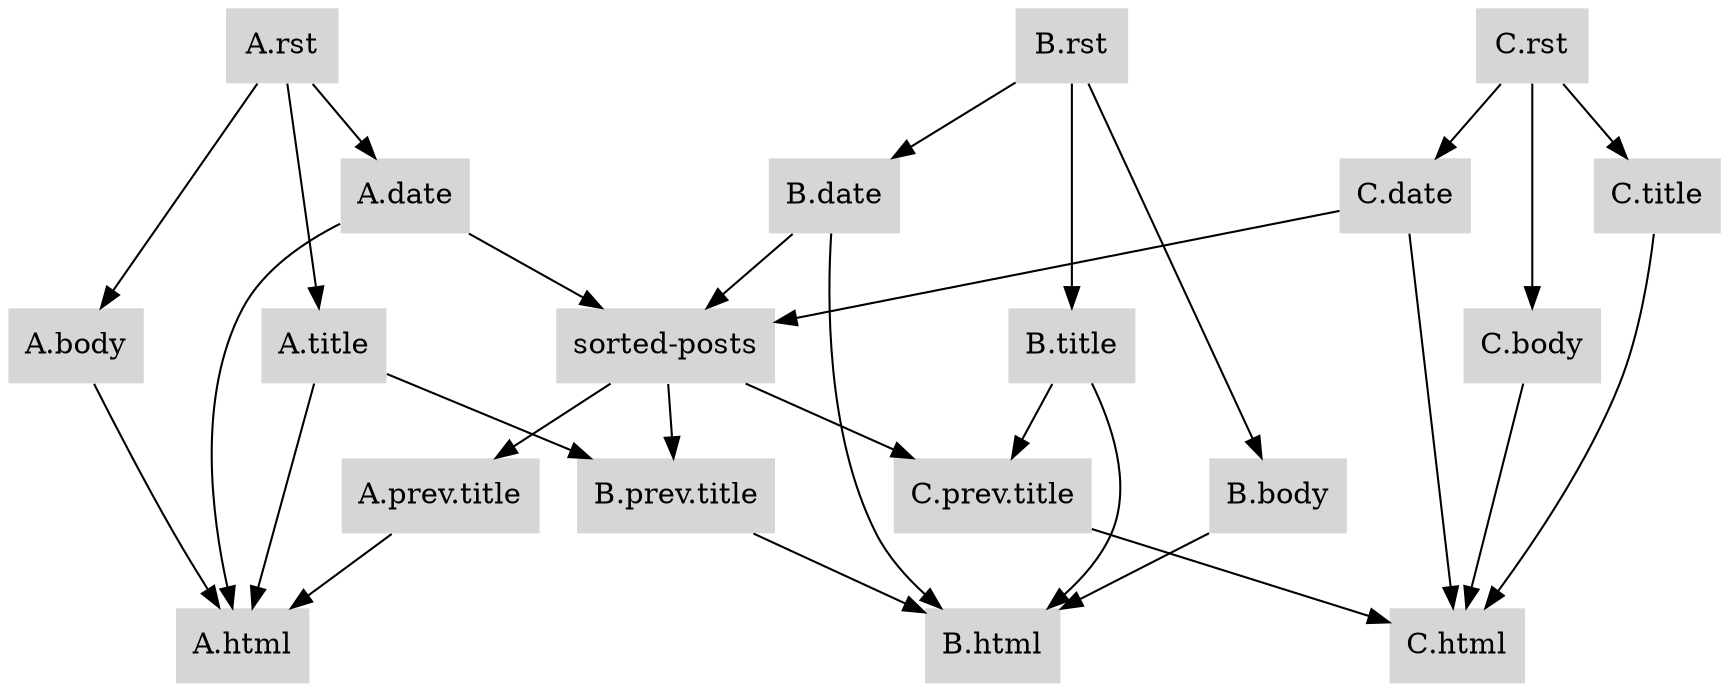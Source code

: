 digraph { node [shape=rect penwidth=0 style=filled fillcolor="#d6d6d6"];
"A.body" -> "A.html"
"A.date" -> "A.html"
"A.date" -> "sorted-posts"
"A.prev.title" -> "A.html"
"A.rst" -> "A.body"
"A.rst" -> "A.date"
"A.rst" -> "A.title"
"A.title" -> "A.html"
"A.title" -> "B.prev.title"
"B.body" -> "B.html"
"B.date" -> "B.html"
"B.date" -> "sorted-posts"
"B.prev.title" -> "B.html"
"B.rst" -> "B.body"
"B.rst" -> "B.date"
"B.rst" -> "B.title"
"B.title" -> "B.html"
"B.title" -> "C.prev.title"
"C.body" -> "C.html"
"C.date" -> "C.html"
"C.date" -> "sorted-posts"
"C.prev.title" -> "C.html"
"C.rst" -> "C.body"
"C.rst" -> "C.date"
"C.rst" -> "C.title"
"C.title" -> "C.html"
"sorted-posts" -> "A.prev.title"
"sorted-posts" -> "B.prev.title"
"sorted-posts" -> "C.prev.title"
}